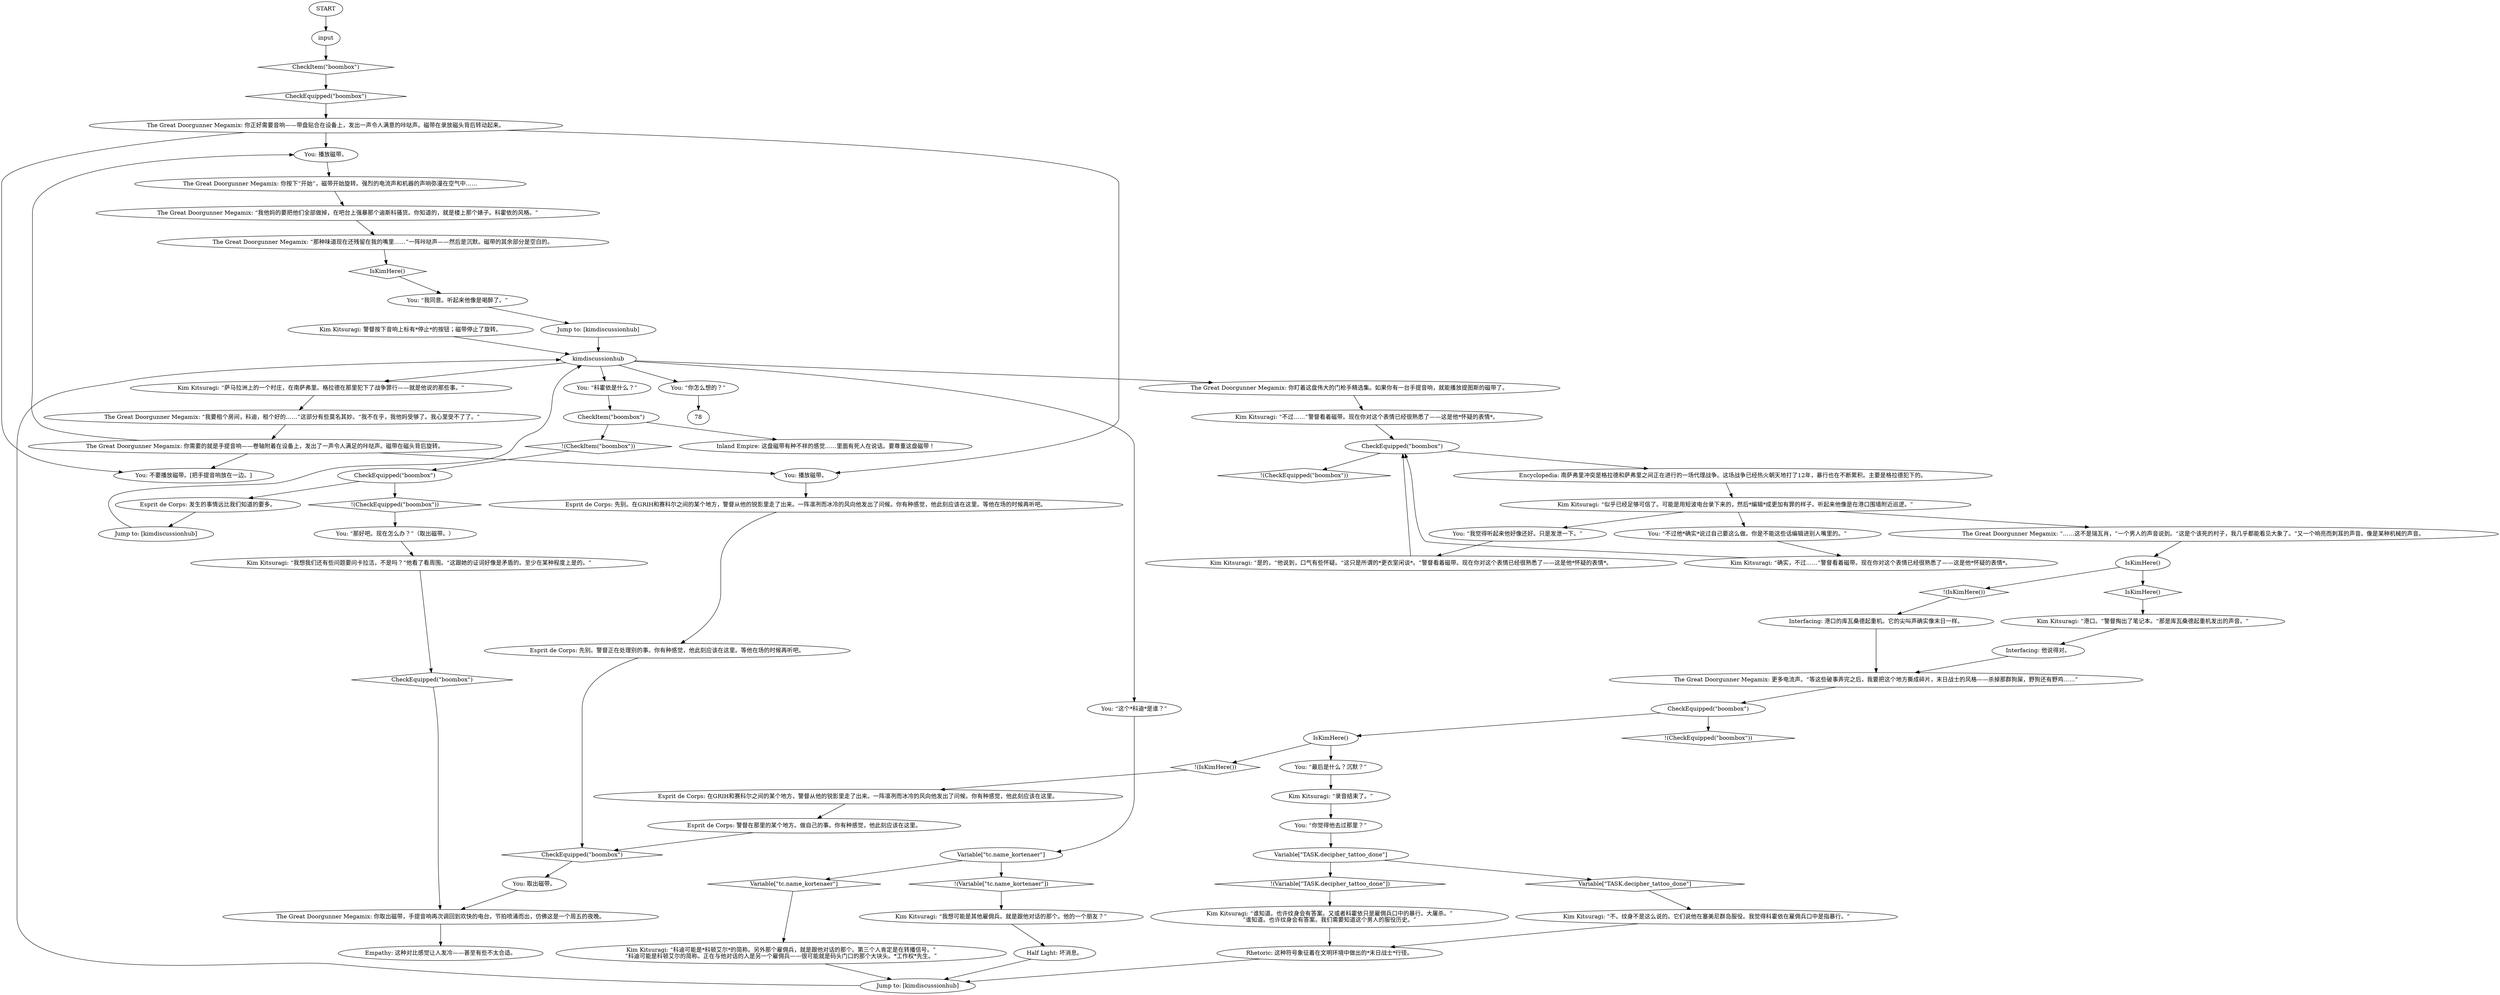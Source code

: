 # INVENTORY / LELY TAPE
# tape now interactable in inventory, if you have the boombox. Lely-Kortenaer banter for interrogate Klaasje sequence
# ==================================================
digraph G {
	  0 [label="START"];
	  1 [label="input"];
	  2 [label="Kim Kitsuragi: “不。纹身不是这么说的。它们说他在塞美尼群岛服役。我觉得科霍依在雇佣兵口中是指暴行。”"];
	  3 [label="Jump to: [kimdiscussionhub]"];
	  4 [label="The Great Doorgunner Megamix: 你取出磁带，手提音响再次调回到欢快的电台，节拍喷涌而出，仿佛这是一个周五的夜晚。"];
	  5 [label="The Great Doorgunner Megamix: 更多电流声。“等这些破事弄完之后，我要把这个地方撕成碎片，末日战士的风格——杀掉那群狗屎，野狗还有野鸡……”"];
	  6 [label="Variable[\"tc.name_kortenaer\"]"];
	  7 [label="Variable[\"tc.name_kortenaer\"]", shape=diamond];
	  8 [label="!(Variable[\"tc.name_kortenaer\"])", shape=diamond];
	  9 [label="Kim Kitsuragi: “科迪可能是*科顿艾尔*的简称。另外那个雇佣兵，就是跟他对话的那个。第三个人肯定是在转播信号。”\n“科迪可能是科顿艾尔的简称。正在与他对话的人是另一个雇佣兵——很可能就是码头门口的那个大块头。*工作权*先生。”"];
	  10 [label="Kim Kitsuragi: “我想可能是其他雇佣兵。就是跟他对话的那个。他的一个朋友？”"];
	  11 [label="You: 播放磁带。"];
	  12 [label="Esprit de Corps: 先别。在GRIH和赛科尔之间的某个地方，警督从他的锐影里走了出来。一阵凛冽而冰冷的风向他发出了问候。你有种感觉，他此刻应该在这里。等他在场的时候再听吧。"];
	  13 [label="IsKimHere()"];
	  14 [label="IsKimHere()", shape=diamond];
	  15 [label="!(IsKimHere())", shape=diamond];
	  16 [label="Jump to: [kimdiscussionhub]"];
	  17 [label="The Great Doorgunner Megamix: “那种味道现在还残留在我的嘴里……”一阵咔哒声——然后是沉默。磁带的其余部分是空白的。"];
	  18 [label="Empathy: 这种对比感觉让人发冷——甚至有些不太合适。"];
	  19 [label="You: 不要播放磁带。[把手提音响放在一边。]"];
	  20 [label="Half Light: 坏消息。"];
	  21 [label="Variable[\"TASK.decipher_tattoo_done\"]"];
	  22 [label="Variable[\"TASK.decipher_tattoo_done\"]", shape=diamond];
	  23 [label="!(Variable[\"TASK.decipher_tattoo_done\"])", shape=diamond];
	  24 [label="Kim Kitsuragi: “我想我们还有些问题要问卡拉洁，不是吗？”他看了看周围。“这跟她的证词好像是矛盾的。至少在某种程度上是的。”"];
	  25 [label="Esprit de Corps: 警督在那里的某个地方。做自己的事。你有种感觉，他此刻应该在这里。"];
	  26 [label="You: 取出磁带。"];
	  27 [label="Kim Kitsuragi: “是的，”他说到，口气有些怀疑。“这只是所谓的*更衣室闲谈*。”警督看着磁带。现在你对这个表情已经很熟悉了——这是他*怀疑的表情*。"];
	  28 [label="Rhetoric: 这种符号象征着在文明环境中做出的*末日战士*行径。"];
	  29 [label="Kim Kitsuragi: “确实，不过……”警督看着磁带。现在你对这个表情已经很熟悉了——这是他*怀疑的表情*。"];
	  30 [label="You: “你怎么想的？”"];
	  31 [label="The Great Doorgunner Megamix: 你正好需要音响——带盘贴合在设备上，发出一声令人满意的咔哒声。磁带在录放磁头背后转动起来。"];
	  32 [label="Kim Kitsuragi: “谁知道。也许纹身会有答案。又或者科霍依只是雇佣兵口中的暴行。大屠杀。”\n“谁知道。也许纹身会有答案。我们需要知道这个男人的服役历史。”"];
	  33 [label="Esprit de Corps: 先别。警督正在处理别的事。你有种感觉，他此刻应该在这里。等他在场的时候再听吧。"];
	  34 [label="You: 播放磁带。"];
	  35 [label="You: “这个*科迪*是谁？”"];
	  36 [label="Interfacing: 港口的库瓦桑德起重机。它的尖叫声确实像末日一样。"];
	  37 [label="Interfacing: 他说得对。"];
	  38 [label="kimdiscussionhub"];
	  39 [label="The Great Doorgunner Megamix: 你按下“开始”，磁带开始旋转。强烈的电流声和机器的声响弥漫在空气中……"];
	  40 [label="Kim Kitsuragi: “港口。”警督掏出了笔记本。“那是库瓦桑德起重机发出的声音。”"];
	  41 [label="Kim Kitsuragi: “录音结束了。”"];
	  42 [label="Esprit de Corps: 在GRIH和赛科尔之间的某个地方，警督从他的锐影里走了出来。一阵凛冽而冰冷的风向他发出了问候。你有种感觉，他此刻应该在这里。"];
	  43 [label="Kim Kitsuragi: 警督按下音响上标有*停止*的按钮；磁带停止了旋转。"];
	  44 [label="You: “我同意。听起来他像是喝醉了。”"];
	  45 [label="You: “不过他*确实*说过自己要这么做。你是不能这些话编辑进别人嘴里的。”"];
	  46 [label="You: “我觉得听起来他好像还好。只是发泄一下。”"];
	  47 [label="The Great Doorgunner Megamix: “……这不是瑞瓦肖，”一个男人的声音说到。“这是个该死的村子，我几乎都能看见大象了。”又一个响亮而刺耳的声音。像是某种机械的声音。"];
	  48 [label="The Great Doorgunner Megamix: “我他妈的要把他们全部做掉，在吧台上强暴那个迪斯科骚货。你知道的，就是楼上那个婊子。科霍依的风格。”"];
	  49 [label="The Great Doorgunner Megamix: 你需要的就是手提音响——卷轴附着在设备上，发出了一声令人满足的咔哒声。磁带在磁头背后旋转。"];
	  50 [label="You: “那好吧。现在怎么办？”（取出磁带。）"];
	  51 [label="The Great Doorgunner Megamix: 你盯着这盘伟大的门枪手精选集。如果你有一台手提音响，就能播放提图斯的磁带了。"];
	  52 [label="CheckEquipped(\"boombox\")"];
	  53 [label="CheckEquipped(\"boombox\")", shape=diamond];
	  54 [label="!(CheckEquipped(\"boombox\"))", shape=diamond];
	  55 [label="Esprit de Corps: 发生的事情远比我们知道的要多。"];
	  56 [label="CheckEquipped(\"boombox\")"];
	  57 [label="CheckEquipped(\"boombox\")", shape=diamond];
	  58 [label="!(CheckEquipped(\"boombox\"))", shape=diamond];
	  59 [label="Encyclopedia: 南萨弗里冲突是格拉德和萨弗里之间正在进行的一场代理战争。这场战争已经热火朝天地打了12年，暴行也在不断累积。主要是格拉德犯下的。"];
	  60 [label="The Great Doorgunner Megamix: “我要租个房间，科迪，租个好的……”这部分有些莫名其妙。“我不在乎，我他妈受够了。我心里受不了了。”"];
	  61 [label="CheckEquipped(\"boombox\")"];
	  62 [label="CheckEquipped(\"boombox\")", shape=diamond];
	  63 [label="!(CheckEquipped(\"boombox\"))", shape=diamond];
	  64 [label="IsKimHere()"];
	  65 [label="IsKimHere()", shape=diamond];
	  66 [label="!(IsKimHere())", shape=diamond];
	  67 [label="You: “最后是什么？沉默？”"];
	  68 [label="You: “科霍依是什么？”"];
	  69 [label="Kim Kitsuragi: “萨马拉洲上的一个村庄，在南萨弗里。格拉德在那里犯下了战争罪行——就是他说的那些事。”"];
	  70 [label="CheckItem(\"boombox\")"];
	  71 [label="CheckItem(\"boombox\")", shape=diamond];
	  72 [label="!(CheckItem(\"boombox\"))", shape=diamond];
	  73 [label="Inland Empire: 这盘磁带有种不祥的感觉……里面有死人在说话。要尊重这盘磁带！"];
	  74 [label="Kim Kitsuragi: “不过……”警督看着磁带。现在你对这个表情已经很熟悉了——这是他*怀疑的表情*。"];
	  75 [label="Jump to: [kimdiscussionhub]"];
	  76 [label="You: “你觉得他去过那里？”"];
	  77 [label="Kim Kitsuragi: “似乎已经足够可信了。可能是用短波电台录下来的，然后*编辑*成更加有罪的样子。听起来他像是在港口围墙附近巡逻。”"];
	  0 -> 1
	  1 -> 71
	  2 -> 28
	  3 -> 38
	  4 -> 18
	  5 -> 61
	  6 -> 8
	  6 -> 7
	  7 -> 9
	  8 -> 10
	  9 -> 16
	  10 -> 20
	  11 -> 12
	  12 -> 33
	  13 -> 14
	  13 -> 15
	  14 -> 40
	  15 -> 36
	  16 -> 38
	  17 -> 65
	  20 -> 16
	  21 -> 22
	  21 -> 23
	  22 -> 2
	  23 -> 32
	  24 -> 57
	  25 -> 62
	  26 -> 4
	  27 -> 56
	  28 -> 16
	  29 -> 56
	  30 -> 78
	  31 -> 19
	  31 -> 34
	  31 -> 11
	  32 -> 28
	  33 -> 62
	  34 -> 39
	  35 -> 6
	  36 -> 5
	  37 -> 5
	  38 -> 35
	  38 -> 68
	  38 -> 69
	  38 -> 51
	  38 -> 30
	  39 -> 48
	  40 -> 37
	  41 -> 76
	  42 -> 25
	  43 -> 38
	  44 -> 75
	  45 -> 29
	  46 -> 27
	  47 -> 13
	  48 -> 17
	  49 -> 19
	  49 -> 34
	  49 -> 11
	  50 -> 24
	  51 -> 74
	  52 -> 54
	  52 -> 55
	  53 -> 31
	  54 -> 50
	  55 -> 3
	  56 -> 58
	  56 -> 59
	  57 -> 4
	  59 -> 77
	  60 -> 49
	  61 -> 64
	  61 -> 63
	  62 -> 26
	  64 -> 66
	  64 -> 67
	  65 -> 44
	  66 -> 42
	  67 -> 41
	  68 -> 70
	  69 -> 60
	  70 -> 72
	  70 -> 73
	  71 -> 53
	  72 -> 52
	  74 -> 56
	  75 -> 38
	  76 -> 21
	  77 -> 45
	  77 -> 46
	  77 -> 47
}


